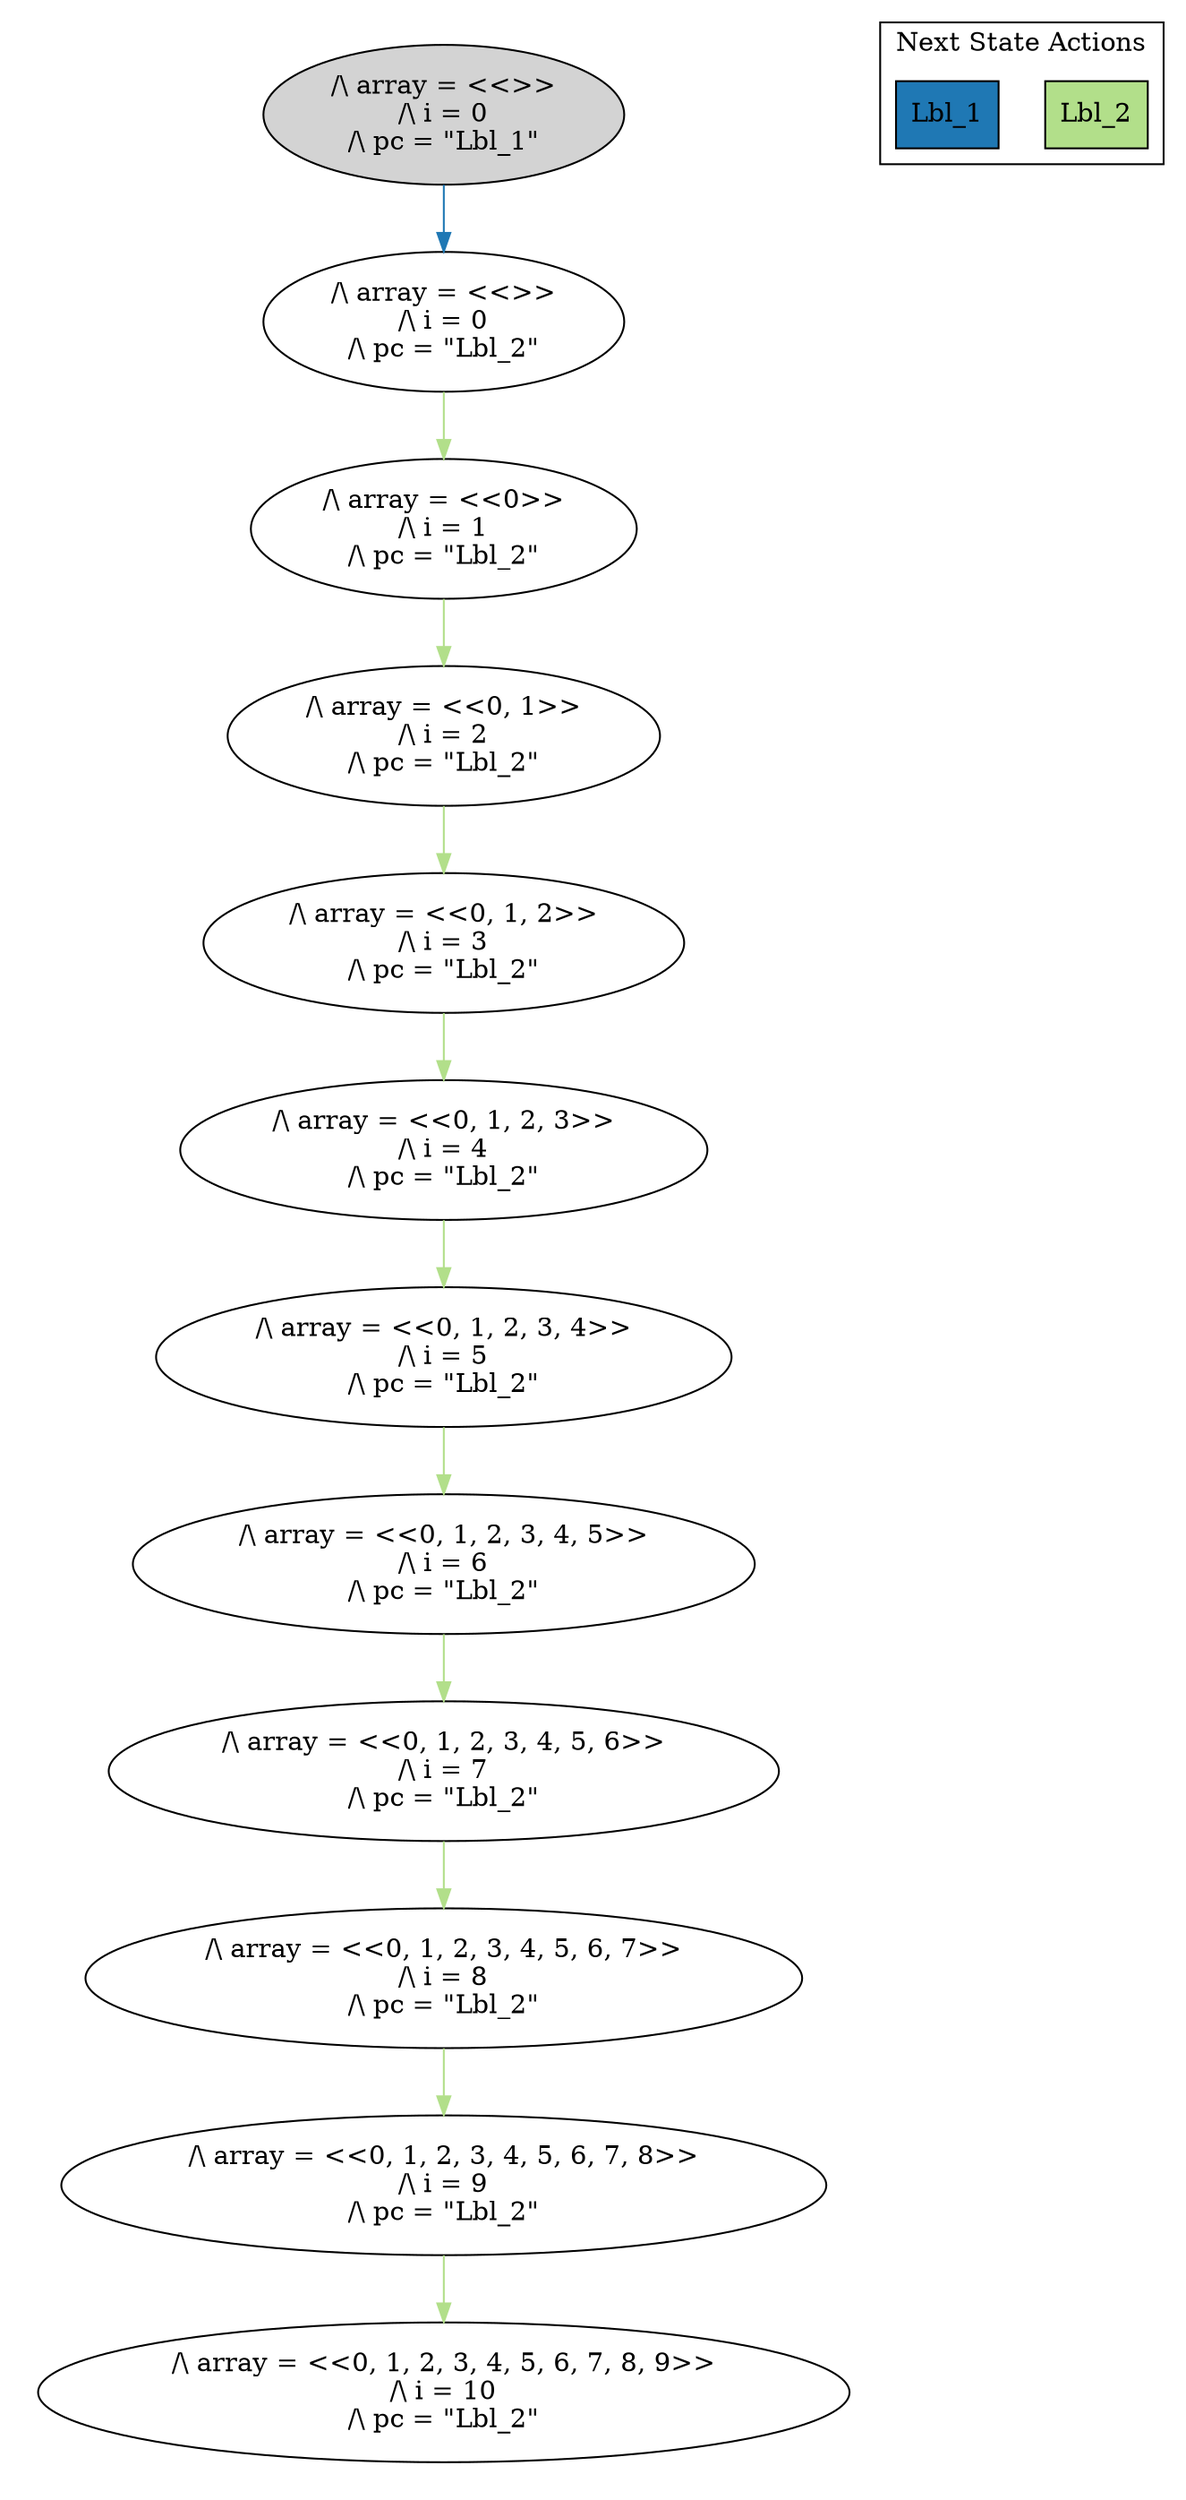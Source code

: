 strict digraph DiskGraph {
edge [colorscheme="paired12"]
nodesep=0.35;
subgraph cluster_graph {
color="white";
-6913921108102741158 [label="/\\ array = <<>>\n/\\ i = 0\n/\\ pc = \"Lbl_1\"",style = filled]
-6913921108102741158 -> -492950204632575950 [label="",color="2",fontcolor="2"];
-492950204632575950 [label="/\\ array = <<>>\n/\\ i = 0\n/\\ pc = \"Lbl_2\""];
-492950204632575950 -> 4097393236942209589 [label="",color="3",fontcolor="3"];
4097393236942209589 [label="/\\ array = <<0>>\n/\\ i = 1\n/\\ pc = \"Lbl_2\""];
4097393236942209589 -> -5136917762477214640 [label="",color="3",fontcolor="3"];
-5136917762477214640 [label="/\\ array = <<0, 1>>\n/\\ i = 2\n/\\ pc = \"Lbl_2\""];
-5136917762477214640 -> -5172015647336883816 [label="",color="3",fontcolor="3"];
-5172015647336883816 [label="/\\ array = <<0, 1, 2>>\n/\\ i = 3\n/\\ pc = \"Lbl_2\""];
-5172015647336883816 -> 5706151680537530490 [label="",color="3",fontcolor="3"];
5706151680537530490 [label="/\\ array = <<0, 1, 2, 3>>\n/\\ i = 4\n/\\ pc = \"Lbl_2\""];
5706151680537530490 -> -5864281013256798055 [label="",color="3",fontcolor="3"];
-5864281013256798055 [label="/\\ array = <<0, 1, 2, 3, 4>>\n/\\ i = 5\n/\\ pc = \"Lbl_2\""];
-5864281013256798055 -> 3546495603882811604 [label="",color="3",fontcolor="3"];
3546495603882811604 [label="/\\ array = <<0, 1, 2, 3, 4, 5>>\n/\\ i = 6\n/\\ pc = \"Lbl_2\""];
3546495603882811604 -> 901590621638169869 [label="",color="3",fontcolor="3"];
901590621638169869 [label="/\\ array = <<0, 1, 2, 3, 4, 5, 6>>\n/\\ i = 7\n/\\ pc = \"Lbl_2\""];
901590621638169869 -> -2610195687666844796 [label="",color="3",fontcolor="3"];
-2610195687666844796 [label="/\\ array = <<0, 1, 2, 3, 4, 5, 6, 7>>\n/\\ i = 8\n/\\ pc = \"Lbl_2\""];
-2610195687666844796 -> 7131851519005543616 [label="",color="3",fontcolor="3"];
7131851519005543616 [label="/\\ array = <<0, 1, 2, 3, 4, 5, 6, 7, 8>>\n/\\ i = 9\n/\\ pc = \"Lbl_2\""];
7131851519005543616 -> 4088703165044781534 [label="",color="3",fontcolor="3"];
4088703165044781534 [label="/\\ array = <<0, 1, 2, 3, 4, 5, 6, 7, 8, 9>>\n/\\ i = 10\n/\\ pc = \"Lbl_2\""];
{rank = same; -6913921108102741158;}
{rank = same; -492950204632575950;}
{rank = same; 4097393236942209589;}
{rank = same; -5136917762477214640;}
{rank = same; -5172015647336883816;}
{rank = same; 5706151680537530490;}
{rank = same; -5864281013256798055;}
{rank = same; 3546495603882811604;}
{rank = same; 901590621638169869;}
{rank = same; -2610195687666844796;}
{rank = same; 7131851519005543616;}
}
subgraph cluster_legend {graph[style=bold];label = "Next State Actions" style="solid"
node [ labeljust="l",colorscheme="paired12",style=filled,shape=record ]
Lbl_2 [label="Lbl_2",fillcolor=3]
Lbl_1 [label="Lbl_1",fillcolor=2]
}}